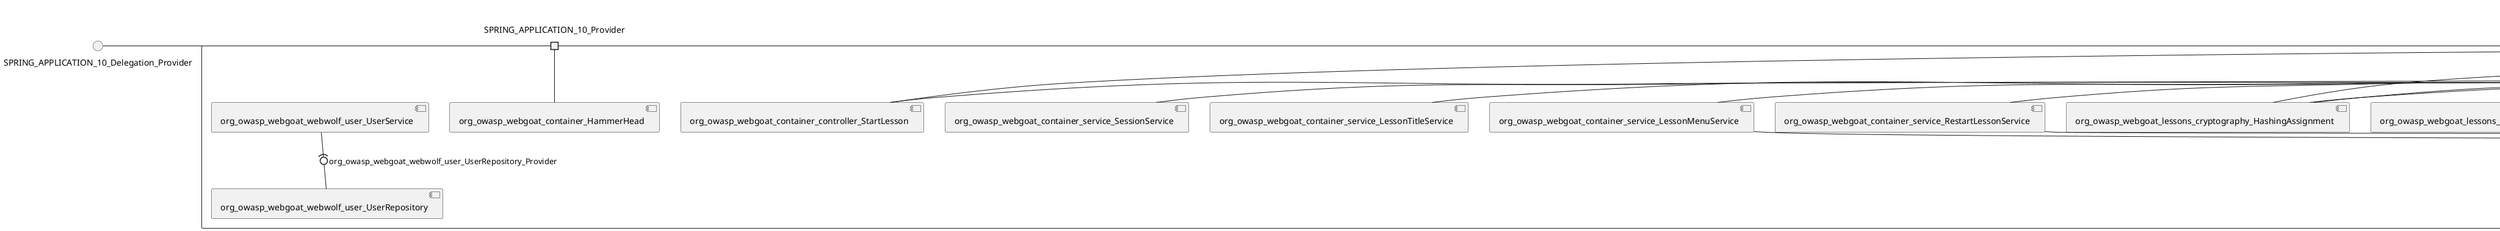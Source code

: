 @startuml
skinparam fixCircleLabelOverlapping true
skinparam componentStyle uml2
() SPRING_APPLICATION_10_Delegation_Provider
() SPRING_APPLICATION_11_Delegation_Provider
() SPRING_APPLICATION_12_Delegation_Provider
() SPRING_APPLICATION_13_Delegation_Provider
() SPRING_APPLICATION_14_Delegation_Provider
() SPRING_APPLICATION_15_Delegation_Provider
() SPRING_APPLICATION_16_Delegation_Provider
() SPRING_APPLICATION_2_Delegation_Provider
() SPRING_APPLICATION_3_Delegation_Provider
() SPRING_APPLICATION_4_Delegation_Provider
() SPRING_APPLICATION_5_Delegation_Provider
() SPRING_APPLICATION_6_Delegation_Provider
() SPRING_APPLICATION_7_Delegation_Provider
() SPRING_APPLICATION_8_Delegation_Provider
() SPRING_APPLICATION_9_Delegation_Provider
() SPRING_APPLICATION_BypassRestrictions_FieldRestrictions_POST_Delegation_Provider
() SPRING_APPLICATION_BypassRestrictions_frontendValidation_POST_Delegation_Provider
() SPRING_APPLICATION_ChromeDevTools_dummy_POST_Delegation_Provider
() SPRING_APPLICATION_ChromeDevTools_network_POST_Delegation_Provider
() SPRING_APPLICATION_CrossSiteScriptingStored_stored_xss_POST_Delegation_Provider
() SPRING_APPLICATION_CrossSiteScriptingStored_stored_xss_follow_up_POST_Delegation_Provider
() SPRING_APPLICATION_CrossSiteScripting_attack1_POST_Delegation_Provider
() SPRING_APPLICATION_CrossSiteScripting_attack3_POST_Delegation_Provider
() SPRING_APPLICATION_CrossSiteScripting_attack4_POST_Delegation_Provider
() SPRING_APPLICATION_CrossSiteScripting_attack5a_GET_Delegation_Provider
() SPRING_APPLICATION_CrossSiteScripting_attack6a_POST_Delegation_Provider
() SPRING_APPLICATION_CrossSiteScripting_dom_follow_up_POST_Delegation_Provider
() SPRING_APPLICATION_CrossSiteScripting_phone_home_xss_POST_Delegation_Provider
() SPRING_APPLICATION_CrossSiteScripting_quiz_GET_POST_Delegation_Provider
() SPRING_APPLICATION_Delegation_Provider
() SPRING_APPLICATION_GET_10_Delegation_Provider
() SPRING_APPLICATION_GET_11_Delegation_Provider
() SPRING_APPLICATION_GET_2_Delegation_Provider
() SPRING_APPLICATION_GET_3_Delegation_Provider
() SPRING_APPLICATION_GET_4_Delegation_Provider
() SPRING_APPLICATION_GET_5_Delegation_Provider
() SPRING_APPLICATION_GET_6_Delegation_Provider
() SPRING_APPLICATION_GET_7_Delegation_Provider
() SPRING_APPLICATION_GET_8_Delegation_Provider
() SPRING_APPLICATION_GET_9_Delegation_Provider
() SPRING_APPLICATION_GET_Delegation_Provider
() SPRING_APPLICATION_HtmlTampering_task_POST_Delegation_Provider
() SPRING_APPLICATION_HttpBasics_attack1_POST_Delegation_Provider
() SPRING_APPLICATION_HttpBasics_attack2_POST_Delegation_Provider
() SPRING_APPLICATION_IDOR_diff_attributes_POST_Delegation_Provider
() SPRING_APPLICATION_IDOR_login_POST_Delegation_Provider
() SPRING_APPLICATION_IDOR_profile_alt_path_POST_Delegation_Provider
() SPRING_APPLICATION_InsecureDeserialization_task_POST_Delegation_Provider
() SPRING_APPLICATION_InsecureLogin_Delegation_Provider
() SPRING_APPLICATION_JWT_decode_POST_Delegation_Provider
() SPRING_APPLICATION_JWT_jku_Delegation_Provider
() SPRING_APPLICATION_JWT_kid_Delegation_Provider
() SPRING_APPLICATION_JWT_quiz_GET_POST_Delegation_Provider
() SPRING_APPLICATION_JWT_refresh_Delegation_Provider
() SPRING_APPLICATION_JWT_secret_POST_Delegation_Provider
() SPRING_APPLICATION_JWT_votings_Delegation_Provider
() SPRING_APPLICATION_LogSpoofing_log_bleeding_POST_Delegation_Provider
() SPRING_APPLICATION_LogSpoofing_log_spoofing_POST_Delegation_Provider
() SPRING_APPLICATION_POST_10_Delegation_Provider
() SPRING_APPLICATION_POST_11_Delegation_Provider
() SPRING_APPLICATION_POST_12_Delegation_Provider
() SPRING_APPLICATION_POST_13_Delegation_Provider
() SPRING_APPLICATION_POST_14_Delegation_Provider
() SPRING_APPLICATION_POST_15_Delegation_Provider
() SPRING_APPLICATION_POST_16_Delegation_Provider
() SPRING_APPLICATION_POST_17_Delegation_Provider
() SPRING_APPLICATION_POST_18_Delegation_Provider
() SPRING_APPLICATION_POST_2_Delegation_Provider
() SPRING_APPLICATION_POST_3_Delegation_Provider
() SPRING_APPLICATION_POST_4_Delegation_Provider
() SPRING_APPLICATION_POST_5_Delegation_Provider
() SPRING_APPLICATION_POST_6_Delegation_Provider
() SPRING_APPLICATION_POST_7_Delegation_Provider
() SPRING_APPLICATION_POST_8_Delegation_Provider
() SPRING_APPLICATION_POST_9_Delegation_Provider
() SPRING_APPLICATION_POST_Delegation_Provider
() SPRING_APPLICATION_PUT_Delegation_Provider
() SPRING_APPLICATION_PasswordReset_ForgotPassword_create_password_reset_link_POST_Delegation_Provider
() SPRING_APPLICATION_PasswordReset_SecurityQuestions_POST_Delegation_Provider
() SPRING_APPLICATION_PasswordReset_reset_Delegation_Provider
() SPRING_APPLICATION_PasswordReset_simple_mail_reset_POST_Delegation_Provider
() SPRING_APPLICATION_PathTraversal_profile_picture_GET_Delegation_Provider
() SPRING_APPLICATION_PathTraversal_profile_picture_fix_GET_Delegation_Provider
() SPRING_APPLICATION_PathTraversal_profile_upload_POST_Delegation_Provider
() SPRING_APPLICATION_PathTraversal_profile_upload_fix_POST_Delegation_Provider
() SPRING_APPLICATION_PathTraversal_profile_upload_remove_user_input_POST_Delegation_Provider
() SPRING_APPLICATION_PathTraversal_random_POST_Delegation_Provider
() SPRING_APPLICATION_PathTraversal_random_picture_GET_Delegation_Provider
() SPRING_APPLICATION_PathTraversal_zip_slip_Delegation_Provider
() SPRING_APPLICATION_SSRF_task1_POST_Delegation_Provider
() SPRING_APPLICATION_SSRF_task2_POST_Delegation_Provider
() SPRING_APPLICATION_SecurePasswords_assignment_POST_Delegation_Provider
() SPRING_APPLICATION_SqlInjectionAdvanced_attack6a_POST_Delegation_Provider
() SPRING_APPLICATION_SqlInjectionAdvanced_attack6b_POST_Delegation_Provider
() SPRING_APPLICATION_SqlInjectionAdvanced_challenge_Login_POST_Delegation_Provider
() SPRING_APPLICATION_SqlInjectionAdvanced_challenge_PUT_Delegation_Provider
() SPRING_APPLICATION_SqlInjectionAdvanced_quiz_GET_POST_Delegation_Provider
() SPRING_APPLICATION_SqlInjectionMitigations_attack10a_POST_Delegation_Provider
() SPRING_APPLICATION_SqlInjectionMitigations_attack10b_POST_Delegation_Provider
() SPRING_APPLICATION_SqlInjectionMitigations_attack12a_POST_Delegation_Provider
() SPRING_APPLICATION_SqlInjectionMitigations_servers_GET_Delegation_Provider
() SPRING_APPLICATION_SqlInjection_assignment5a_POST_Delegation_Provider
() SPRING_APPLICATION_SqlInjection_assignment5b_POST_Delegation_Provider
() SPRING_APPLICATION_SqlInjection_attack10_POST_Delegation_Provider
() SPRING_APPLICATION_SqlInjection_attack2_POST_Delegation_Provider
() SPRING_APPLICATION_SqlInjection_attack3_POST_Delegation_Provider
() SPRING_APPLICATION_SqlInjection_attack4_POST_Delegation_Provider
() SPRING_APPLICATION_SqlInjection_attack5_POST_Delegation_Provider
() SPRING_APPLICATION_SqlInjection_attack8_POST_Delegation_Provider
() SPRING_APPLICATION_SqlInjection_attack9_POST_Delegation_Provider
() SPRING_APPLICATION_SqlOnlyInputValidationOnKeywords_attack_POST_Delegation_Provider
() SPRING_APPLICATION_SqlOnlyInputValidation_attack_POST_Delegation_Provider
() SPRING_APPLICATION_VulnerableComponents_attack1_POST_Delegation_Provider
() SPRING_APPLICATION_WebWolf_GET_Delegation_Provider
() SPRING_APPLICATION_WebWolf_landing_Delegation_Provider
() SPRING_APPLICATION_WebWolf_mail_Delegation_Provider
() SPRING_APPLICATION_challenge_1_POST_Delegation_Provider
() SPRING_APPLICATION_challenge_5_POST_Delegation_Provider
() SPRING_APPLICATION_challenge_7_Delegation_Provider
() SPRING_APPLICATION_challenge_8_Delegation_Provider
() SPRING_APPLICATION_challenge_logo_Delegation_Provider
() SPRING_APPLICATION_cia_quiz_GET_POST_Delegation_Provider
() SPRING_APPLICATION_clientSideFiltering_attack1_POST_Delegation_Provider
() SPRING_APPLICATION_clientSideFiltering_challenge_store_coupons_GET_Delegation_Provider
() SPRING_APPLICATION_clientSideFiltering_getItForFree_POST_Delegation_Provider
() SPRING_APPLICATION_clientSideFiltering_salaries_GET_Delegation_Provider
() SPRING_APPLICATION_crypto_encoding_basic_auth_POST_Delegation_Provider
() SPRING_APPLICATION_crypto_encoding_xor_POST_Delegation_Provider
() SPRING_APPLICATION_crypto_hashing_POST_Delegation_Provider
() SPRING_APPLICATION_crypto_secure_defaults_POST_Delegation_Provider
() SPRING_APPLICATION_crypto_signing_verify_POST_Delegation_Provider
() SPRING_APPLICATION_csrf_feedback_message_POST_Delegation_Provider
() SPRING_APPLICATION_csrf_review_POST_Delegation_Provider
() SPRING_APPLICATION_files_GET_Delegation_Provider
() SPRING_APPLICATION_fileupload_POST_Delegation_Provider
() SPRING_APPLICATION_jwt_Delegation_Provider
() SPRING_APPLICATION_landing_Delegation_Provider
() SPRING_APPLICATION_lesson_template_Delegation_Provider
() SPRING_APPLICATION_login_oauth_mvc_GET_Delegation_Provider
() SPRING_APPLICATION_mail_DELETE_GET_POST_Delegation_Provider
() SPRING_APPLICATION_register_mvc_POST_Delegation_Provider
() SPRING_APPLICATION_registration_GET_Delegation_Provider
() SPRING_APPLICATION_requests_GET_Delegation_Provider
() SPRING_APPLICATION_scoreboard_data_GET_Delegation_Provider
() SPRING_APPLICATION_server_directory_GET_Delegation_Provider
() SPRING_APPLICATION_service_debug_labels_mvc_Delegation_Provider
() SPRING_APPLICATION_service_lessonoverview_mvc_Delegation_Provider
() SPRING_APPLICATION_xxe_comments_GET_Delegation_Provider
rectangle System {
[org_owasp_webgoat_container_HammerHead] [[webgoat-webgoat.repository#_HNCPODKZEe-oRM5X45ThuQ]]
[org_owasp_webgoat_container_WebWolfRedirect] [[webgoat-webgoat.repository#_HNCPODKZEe-oRM5X45ThuQ]]
[org_owasp_webgoat_container_controller_StartLesson] [[webgoat-webgoat.repository#_HNCPODKZEe-oRM5X45ThuQ]]
[org_owasp_webgoat_container_controller_Welcome] [[webgoat-webgoat.repository#_HNCPODKZEe-oRM5X45ThuQ]]
[org_owasp_webgoat_container_i18n_PluginMessages_Provider] [[webgoat-webgoat.repository#_HNCPODKZEe-oRM5X45ThuQ]]
[org_owasp_webgoat_container_service_EnvironmentService] [[webgoat-webgoat.repository#_HNCPODKZEe-oRM5X45ThuQ]]
[org_owasp_webgoat_container_service_HintService] [[webgoat-webgoat.repository#_HNCPODKZEe-oRM5X45ThuQ]]
[org_owasp_webgoat_container_service_LabelDebugService] [[webgoat-webgoat.repository#_HNCPODKZEe-oRM5X45ThuQ]]
[org_owasp_webgoat_container_service_LabelService] [[webgoat-webgoat.repository#_HNCPODKZEe-oRM5X45ThuQ]]
[org_owasp_webgoat_container_service_LessonInfoService] [[webgoat-webgoat.repository#_HNCPODKZEe-oRM5X45ThuQ]]
[org_owasp_webgoat_container_service_LessonMenuService] [[webgoat-webgoat.repository#_HNCPODKZEe-oRM5X45ThuQ]]
[org_owasp_webgoat_container_service_LessonProgressService] [[webgoat-webgoat.repository#_HNCPODKZEe-oRM5X45ThuQ]]
[org_owasp_webgoat_container_service_LessonTitleService] [[webgoat-webgoat.repository#_HNCPODKZEe-oRM5X45ThuQ]]
[org_owasp_webgoat_container_service_ReportCardService] [[webgoat-webgoat.repository#_HNCPODKZEe-oRM5X45ThuQ]]
[org_owasp_webgoat_container_service_RestartLessonService] [[webgoat-webgoat.repository#_HNCPODKZEe-oRM5X45ThuQ]]
[org_owasp_webgoat_container_service_SessionService] [[webgoat-webgoat.repository#_HNCPODKZEe-oRM5X45ThuQ]]
[org_owasp_webgoat_container_session_UserSessionData_Provider] [[webgoat-webgoat.repository#_HNCPODKZEe-oRM5X45ThuQ]]
[org_owasp_webgoat_container_session_WebSession_Provider] [[webgoat-webgoat.repository#_HNCPODKZEe-oRM5X45ThuQ]]
[org_owasp_webgoat_container_users_RegistrationController] [[webgoat-webgoat.repository#_HNCPODKZEe-oRM5X45ThuQ]]
[org_owasp_webgoat_container_users_Scoreboard] [[webgoat-webgoat.repository#_HNCPODKZEe-oRM5X45ThuQ]]
[org_owasp_webgoat_container_users_UserRepository] [[webgoat-webgoat.repository#_HNCPODKZEe-oRM5X45ThuQ]]
[org_owasp_webgoat_container_users_UserService] [[webgoat-webgoat.repository#_HNCPODKZEe-oRM5X45ThuQ]]
[org_owasp_webgoat_container_users_UserTrackerRepository] [[webgoat-webgoat.repository#_HNCPODKZEe-oRM5X45ThuQ]]
[org_owasp_webgoat_lessons_authbypass_VerifyAccount] [[webgoat-webgoat.repository#_HNCPODKZEe-oRM5X45ThuQ]]
[org_owasp_webgoat_lessons_bypassrestrictions_BypassRestrictionsFieldRestrictions] [[webgoat-webgoat.repository#_HNCPODKZEe-oRM5X45ThuQ]]
[org_owasp_webgoat_lessons_bypassrestrictions_BypassRestrictionsFrontendValidation] [[webgoat-webgoat.repository#_HNCPODKZEe-oRM5X45ThuQ]]
[org_owasp_webgoat_lessons_challenges_FlagController] [[webgoat-webgoat.repository#_HNCPODKZEe-oRM5X45ThuQ]]
[org_owasp_webgoat_lessons_challenges_challenge1_Assignment1] [[webgoat-webgoat.repository#_HNCPODKZEe-oRM5X45ThuQ]]
[org_owasp_webgoat_lessons_challenges_challenge1_ImageServlet] [[webgoat-webgoat.repository#_HNCPODKZEe-oRM5X45ThuQ]]
[org_owasp_webgoat_lessons_challenges_challenge5_Assignment5] [[webgoat-webgoat.repository#_HNCPODKZEe-oRM5X45ThuQ]]
[org_owasp_webgoat_lessons_challenges_challenge7_Assignment7] [[webgoat-webgoat.repository#_HNCPODKZEe-oRM5X45ThuQ]]
[org_owasp_webgoat_lessons_challenges_challenge8_Assignment8] [[webgoat-webgoat.repository#_HNCPODKZEe-oRM5X45ThuQ]]
[org_owasp_webgoat_lessons_chromedevtools_NetworkDummy] [[webgoat-webgoat.repository#_HNCPODKZEe-oRM5X45ThuQ]]
[org_owasp_webgoat_lessons_chromedevtools_NetworkLesson] [[webgoat-webgoat.repository#_HNCPODKZEe-oRM5X45ThuQ]]
[org_owasp_webgoat_lessons_cia_CIAQuiz] [[webgoat-webgoat.repository#_HNCPODKZEe-oRM5X45ThuQ]]
[org_owasp_webgoat_lessons_clientsidefiltering_ClientSideFilteringAssignment] [[webgoat-webgoat.repository#_HNCPODKZEe-oRM5X45ThuQ]]
[org_owasp_webgoat_lessons_clientsidefiltering_ClientSideFilteringFreeAssignment] [[webgoat-webgoat.repository#_HNCPODKZEe-oRM5X45ThuQ]]
[org_owasp_webgoat_lessons_clientsidefiltering_Salaries] [[webgoat-webgoat.repository#_HNCPODKZEe-oRM5X45ThuQ]]
[org_owasp_webgoat_lessons_clientsidefiltering_ShopEndpoint] [[webgoat-webgoat.repository#_HNCPODKZEe-oRM5X45ThuQ]]
[org_owasp_webgoat_lessons_cryptography_EncodingAssignment] [[webgoat-webgoat.repository#_HNCPODKZEe-oRM5X45ThuQ]]
[org_owasp_webgoat_lessons_cryptography_HashingAssignment] [[webgoat-webgoat.repository#_HNCPODKZEe-oRM5X45ThuQ]]
[org_owasp_webgoat_lessons_cryptography_SecureDefaultsAssignment] [[webgoat-webgoat.repository#_HNCPODKZEe-oRM5X45ThuQ]]
[org_owasp_webgoat_lessons_cryptography_SigningAssignment] [[webgoat-webgoat.repository#_HNCPODKZEe-oRM5X45ThuQ]]
[org_owasp_webgoat_lessons_cryptography_XOREncodingAssignment] [[webgoat-webgoat.repository#_HNCPODKZEe-oRM5X45ThuQ]]
[org_owasp_webgoat_lessons_csrf_CSRFConfirmFlag1] [[webgoat-webgoat.repository#_HNCPODKZEe-oRM5X45ThuQ]]
[org_owasp_webgoat_lessons_csrf_CSRFFeedback] [[webgoat-webgoat.repository#_HNCPODKZEe-oRM5X45ThuQ]]
[org_owasp_webgoat_lessons_csrf_CSRFGetFlag] [[webgoat-webgoat.repository#_HNCPODKZEe-oRM5X45ThuQ]]
[org_owasp_webgoat_lessons_csrf_CSRFLogin] [[webgoat-webgoat.repository#_HNCPODKZEe-oRM5X45ThuQ]]
[org_owasp_webgoat_lessons_csrf_ForgedReviews] [[webgoat-webgoat.repository#_HNCPODKZEe-oRM5X45ThuQ]]
[org_owasp_webgoat_lessons_csrf_ObjectMapper_Provider] [[webgoat-webgoat.repository#_HNCPODKZEe-oRM5X45ThuQ]]
[org_owasp_webgoat_lessons_deserialization_InsecureDeserializationTask] [[webgoat-webgoat.repository#_HNCPODKZEe-oRM5X45ThuQ]]
[org_owasp_webgoat_lessons_hijacksession_HijackSessionAssignment] [[webgoat-webgoat.repository#_HNCPODKZEe-oRM5X45ThuQ]]
[org_owasp_webgoat_lessons_hijacksession_cas_HijackSessionAuthenticationProvider] [[webgoat-webgoat.repository#_HNCPODKZEe-oRM5X45ThuQ]]
[org_owasp_webgoat_lessons_htmltampering_HtmlTamperingTask] [[webgoat-webgoat.repository#_HNCPODKZEe-oRM5X45ThuQ]]
[org_owasp_webgoat_lessons_httpbasics_HttpBasicsLesson] [[webgoat-webgoat.repository#_HNCPODKZEe-oRM5X45ThuQ]]
[org_owasp_webgoat_lessons_httpbasics_HttpBasicsQuiz] [[webgoat-webgoat.repository#_HNCPODKZEe-oRM5X45ThuQ]]
[org_owasp_webgoat_lessons_httpproxies_HttpBasicsInterceptRequest] [[webgoat-webgoat.repository#_HNCPODKZEe-oRM5X45ThuQ]]
[org_owasp_webgoat_lessons_idor_IDORDiffAttributes] [[webgoat-webgoat.repository#_HNCPODKZEe-oRM5X45ThuQ]]
[org_owasp_webgoat_lessons_idor_IDOREditOtherProfile] [[webgoat-webgoat.repository#_HNCPODKZEe-oRM5X45ThuQ]]
[org_owasp_webgoat_lessons_idor_IDORLogin] [[webgoat-webgoat.repository#_HNCPODKZEe-oRM5X45ThuQ]]
[org_owasp_webgoat_lessons_idor_IDORViewOtherProfile] [[webgoat-webgoat.repository#_HNCPODKZEe-oRM5X45ThuQ]]
[org_owasp_webgoat_lessons_idor_IDORViewOwnProfile] [[webgoat-webgoat.repository#_HNCPODKZEe-oRM5X45ThuQ]]
[org_owasp_webgoat_lessons_idor_IDORViewOwnProfileAltUrl] [[webgoat-webgoat.repository#_HNCPODKZEe-oRM5X45ThuQ]]
[org_owasp_webgoat_lessons_insecurelogin_InsecureLoginTask] [[webgoat-webgoat.repository#_HNCPODKZEe-oRM5X45ThuQ]]
[org_owasp_webgoat_lessons_jwt_JWTDecodeEndpoint] [[webgoat-webgoat.repository#_HNCPODKZEe-oRM5X45ThuQ]]
[org_owasp_webgoat_lessons_jwt_JWTQuiz] [[webgoat-webgoat.repository#_HNCPODKZEe-oRM5X45ThuQ]]
[org_owasp_webgoat_lessons_jwt_JWTRefreshEndpoint] [[webgoat-webgoat.repository#_HNCPODKZEe-oRM5X45ThuQ]]
[org_owasp_webgoat_lessons_jwt_JWTSecretKeyEndpoint] [[webgoat-webgoat.repository#_HNCPODKZEe-oRM5X45ThuQ]]
[org_owasp_webgoat_lessons_jwt_JWTVotesEndpoint] [[webgoat-webgoat.repository#_HNCPODKZEe-oRM5X45ThuQ]]
[org_owasp_webgoat_lessons_jwt_claimmisuse_JWTHeaderJKUEndpoint] [[webgoat-webgoat.repository#_HNCPODKZEe-oRM5X45ThuQ]]
[org_owasp_webgoat_lessons_jwt_claimmisuse_JWTHeaderKIDEndpoint] [[webgoat-webgoat.repository#_HNCPODKZEe-oRM5X45ThuQ]]
[org_owasp_webgoat_lessons_lessontemplate_SampleAttack] [[webgoat-webgoat.repository#_HNCPODKZEe-oRM5X45ThuQ]]
[org_owasp_webgoat_lessons_logging_LogBleedingTask] [[webgoat-webgoat.repository#_HNCPODKZEe-oRM5X45ThuQ]]
[org_owasp_webgoat_lessons_logging_LogSpoofingTask] [[webgoat-webgoat.repository#_HNCPODKZEe-oRM5X45ThuQ]]
[org_owasp_webgoat_lessons_missingac_MissingFunctionACHiddenMenus] [[webgoat-webgoat.repository#_HNCPODKZEe-oRM5X45ThuQ]]
[org_owasp_webgoat_lessons_missingac_MissingFunctionACUsers] [[webgoat-webgoat.repository#_HNCPODKZEe-oRM5X45ThuQ]]
[org_owasp_webgoat_lessons_missingac_MissingFunctionACYourHash] [[webgoat-webgoat.repository#_HNCPODKZEe-oRM5X45ThuQ]]
[org_owasp_webgoat_lessons_missingac_MissingFunctionACYourHashAdmin] [[webgoat-webgoat.repository#_HNCPODKZEe-oRM5X45ThuQ]]
[org_owasp_webgoat_lessons_passwordreset_QuestionsAssignment] [[webgoat-webgoat.repository#_HNCPODKZEe-oRM5X45ThuQ]]
[org_owasp_webgoat_lessons_passwordreset_ResetLinkAssignment] [[webgoat-webgoat.repository#_HNCPODKZEe-oRM5X45ThuQ]]
[org_owasp_webgoat_lessons_passwordreset_ResetLinkAssignmentForgotPassword] [[webgoat-webgoat.repository#_HNCPODKZEe-oRM5X45ThuQ]]
[org_owasp_webgoat_lessons_passwordreset_SecurityQuestionAssignment] [[webgoat-webgoat.repository#_HNCPODKZEe-oRM5X45ThuQ]]
[org_owasp_webgoat_lessons_passwordreset_SimpleMailAssignment] [[webgoat-webgoat.repository#_HNCPODKZEe-oRM5X45ThuQ]]
[org_owasp_webgoat_lessons_passwordreset_TriedQuestions] [[webgoat-webgoat.repository#_HNCPODKZEe-oRM5X45ThuQ]]
[org_owasp_webgoat_lessons_pathtraversal_ProfileUpload] [[webgoat-webgoat.repository#_HNCPODKZEe-oRM5X45ThuQ]]
[org_owasp_webgoat_lessons_pathtraversal_ProfileUploadFix] [[webgoat-webgoat.repository#_HNCPODKZEe-oRM5X45ThuQ]]
[org_owasp_webgoat_lessons_pathtraversal_ProfileUploadRemoveUserInput] [[webgoat-webgoat.repository#_HNCPODKZEe-oRM5X45ThuQ]]
[org_owasp_webgoat_lessons_pathtraversal_ProfileUploadRetrieval] [[webgoat-webgoat.repository#_HNCPODKZEe-oRM5X45ThuQ]]
[org_owasp_webgoat_lessons_pathtraversal_ProfileZipSlip] [[webgoat-webgoat.repository#_HNCPODKZEe-oRM5X45ThuQ]]
[org_owasp_webgoat_lessons_securepasswords_SecurePasswordsAssignment] [[webgoat-webgoat.repository#_HNCPODKZEe-oRM5X45ThuQ]]
[org_owasp_webgoat_lessons_spoofcookie_SpoofCookieAssignment] [[webgoat-webgoat.repository#_HNCPODKZEe-oRM5X45ThuQ]]
[org_owasp_webgoat_lessons_sqlinjection_advanced_SqlInjectionChallenge] [[webgoat-webgoat.repository#_HNCPODKZEe-oRM5X45ThuQ]]
[org_owasp_webgoat_lessons_sqlinjection_advanced_SqlInjectionChallengeLogin] [[webgoat-webgoat.repository#_HNCPODKZEe-oRM5X45ThuQ]]
[org_owasp_webgoat_lessons_sqlinjection_advanced_SqlInjectionLesson6a] [[webgoat-webgoat.repository#_HNCPODKZEe-oRM5X45ThuQ]]
[org_owasp_webgoat_lessons_sqlinjection_advanced_SqlInjectionLesson6b] [[webgoat-webgoat.repository#_HNCPODKZEe-oRM5X45ThuQ]]
[org_owasp_webgoat_lessons_sqlinjection_advanced_SqlInjectionQuiz] [[webgoat-webgoat.repository#_HNCPODKZEe-oRM5X45ThuQ]]
[org_owasp_webgoat_lessons_sqlinjection_introduction_SqlInjectionLesson10] [[webgoat-webgoat.repository#_HNCPODKZEe-oRM5X45ThuQ]]
[org_owasp_webgoat_lessons_sqlinjection_introduction_SqlInjectionLesson2] [[webgoat-webgoat.repository#_HNCPODKZEe-oRM5X45ThuQ]]
[org_owasp_webgoat_lessons_sqlinjection_introduction_SqlInjectionLesson3] [[webgoat-webgoat.repository#_HNCPODKZEe-oRM5X45ThuQ]]
[org_owasp_webgoat_lessons_sqlinjection_introduction_SqlInjectionLesson4] [[webgoat-webgoat.repository#_HNCPODKZEe-oRM5X45ThuQ]]
[org_owasp_webgoat_lessons_sqlinjection_introduction_SqlInjectionLesson5] [[webgoat-webgoat.repository#_HNCPODKZEe-oRM5X45ThuQ]]
[org_owasp_webgoat_lessons_sqlinjection_introduction_SqlInjectionLesson5a] [[webgoat-webgoat.repository#_HNCPODKZEe-oRM5X45ThuQ]]
[org_owasp_webgoat_lessons_sqlinjection_introduction_SqlInjectionLesson5b] [[webgoat-webgoat.repository#_HNCPODKZEe-oRM5X45ThuQ]]
[org_owasp_webgoat_lessons_sqlinjection_introduction_SqlInjectionLesson8] [[webgoat-webgoat.repository#_HNCPODKZEe-oRM5X45ThuQ]]
[org_owasp_webgoat_lessons_sqlinjection_introduction_SqlInjectionLesson9] [[webgoat-webgoat.repository#_HNCPODKZEe-oRM5X45ThuQ]]
[org_owasp_webgoat_lessons_sqlinjection_mitigation_Servers] [[webgoat-webgoat.repository#_HNCPODKZEe-oRM5X45ThuQ]]
[org_owasp_webgoat_lessons_sqlinjection_mitigation_SqlInjectionLesson10a] [[webgoat-webgoat.repository#_HNCPODKZEe-oRM5X45ThuQ]]
[org_owasp_webgoat_lessons_sqlinjection_mitigation_SqlInjectionLesson10b] [[webgoat-webgoat.repository#_HNCPODKZEe-oRM5X45ThuQ]]
[org_owasp_webgoat_lessons_sqlinjection_mitigation_SqlInjectionLesson13] [[webgoat-webgoat.repository#_HNCPODKZEe-oRM5X45ThuQ]]
[org_owasp_webgoat_lessons_sqlinjection_mitigation_SqlOnlyInputValidation] [[webgoat-webgoat.repository#_HNCPODKZEe-oRM5X45ThuQ]]
[org_owasp_webgoat_lessons_sqlinjection_mitigation_SqlOnlyInputValidationOnKeywords] [[webgoat-webgoat.repository#_HNCPODKZEe-oRM5X45ThuQ]]
[org_owasp_webgoat_lessons_ssrf_SSRFTask1] [[webgoat-webgoat.repository#_HNCPODKZEe-oRM5X45ThuQ]]
[org_owasp_webgoat_lessons_ssrf_SSRFTask2] [[webgoat-webgoat.repository#_HNCPODKZEe-oRM5X45ThuQ]]
[org_owasp_webgoat_lessons_vulnerablecomponents_VulnerableComponentsLesson] [[webgoat-webgoat.repository#_HNCPODKZEe-oRM5X45ThuQ]]
[org_owasp_webgoat_lessons_webwolfintroduction_LandingAssignment] [[webgoat-webgoat.repository#_HNCPODKZEe-oRM5X45ThuQ]]
[org_owasp_webgoat_lessons_webwolfintroduction_MailAssignment] [[webgoat-webgoat.repository#_HNCPODKZEe-oRM5X45ThuQ]]
[org_owasp_webgoat_lessons_xss_CrossSiteScriptingLesson1] [[webgoat-webgoat.repository#_HNCPODKZEe-oRM5X45ThuQ]]
[org_owasp_webgoat_lessons_xss_CrossSiteScriptingLesson3] [[webgoat-webgoat.repository#_HNCPODKZEe-oRM5X45ThuQ]]
[org_owasp_webgoat_lessons_xss_CrossSiteScriptingLesson4] [[webgoat-webgoat.repository#_HNCPODKZEe-oRM5X45ThuQ]]
[org_owasp_webgoat_lessons_xss_CrossSiteScriptingLesson5a] [[webgoat-webgoat.repository#_HNCPODKZEe-oRM5X45ThuQ]]
[org_owasp_webgoat_lessons_xss_CrossSiteScriptingLesson6a] [[webgoat-webgoat.repository#_HNCPODKZEe-oRM5X45ThuQ]]
[org_owasp_webgoat_lessons_xss_CrossSiteScriptingQuiz] [[webgoat-webgoat.repository#_HNCPODKZEe-oRM5X45ThuQ]]
[org_owasp_webgoat_lessons_xss_DOMCrossSiteScripting] [[webgoat-webgoat.repository#_HNCPODKZEe-oRM5X45ThuQ]]
[org_owasp_webgoat_lessons_xss_DOMCrossSiteScriptingVerifier] [[webgoat-webgoat.repository#_HNCPODKZEe-oRM5X45ThuQ]]
[org_owasp_webgoat_lessons_xss_stored_StoredCrossSiteScriptingVerifier] [[webgoat-webgoat.repository#_HNCPODKZEe-oRM5X45ThuQ]]
[org_owasp_webgoat_lessons_xss_stored_StoredXssComments] [[webgoat-webgoat.repository#_HNCPODKZEe-oRM5X45ThuQ]]
[org_owasp_webgoat_lessons_xxe_BlindSendFileAssignment] [[webgoat-webgoat.repository#_HNCPODKZEe-oRM5X45ThuQ]]
[org_owasp_webgoat_lessons_xxe_CommentsCache] [[webgoat-webgoat.repository#_HNCPODKZEe-oRM5X45ThuQ]]
[org_owasp_webgoat_lessons_xxe_CommentsEndpoint] [[webgoat-webgoat.repository#_HNCPODKZEe-oRM5X45ThuQ]]
[org_owasp_webgoat_lessons_xxe_ContentTypeAssignment] [[webgoat-webgoat.repository#_HNCPODKZEe-oRM5X45ThuQ]]
[org_owasp_webgoat_lessons_xxe_SimpleXXE] [[webgoat-webgoat.repository#_HNCPODKZEe-oRM5X45ThuQ]]
[org_owasp_webgoat_webwolf_FileServer] [[webgoat-webgoat.repository#_HNCPODKZEe-oRM5X45ThuQ]]
[org_owasp_webgoat_webwolf_jwt_JWTController] [[webgoat-webgoat.repository#_HNCPODKZEe-oRM5X45ThuQ]]
[org_owasp_webgoat_webwolf_mailbox_MailboxController] [[webgoat-webgoat.repository#_HNCPODKZEe-oRM5X45ThuQ]]
[org_owasp_webgoat_webwolf_mailbox_MailboxRepository] [[webgoat-webgoat.repository#_HNCPODKZEe-oRM5X45ThuQ]]
[org_owasp_webgoat_webwolf_requests_LandingPage] [[webgoat-webgoat.repository#_HNCPODKZEe-oRM5X45ThuQ]]
[org_owasp_webgoat_webwolf_requests_Requests] [[webgoat-webgoat.repository#_HNCPODKZEe-oRM5X45ThuQ]]
[org_owasp_webgoat_webwolf_user_UserRepository] [[webgoat-webgoat.repository#_HNCPODKZEe-oRM5X45ThuQ]]
[org_owasp_webgoat_webwolf_user_UserService] [[webgoat-webgoat.repository#_HNCPODKZEe-oRM5X45ThuQ]]
port SPRING_APPLICATION_10_Provider
SPRING_APPLICATION_10_Delegation_Provider - SPRING_APPLICATION_10_Provider
SPRING_APPLICATION_10_Provider - [org_owasp_webgoat_container_HammerHead]
port SPRING_APPLICATION_11_Provider
SPRING_APPLICATION_11_Delegation_Provider - SPRING_APPLICATION_11_Provider
SPRING_APPLICATION_11_Provider - [org_owasp_webgoat_container_service_LabelDebugService]
port SPRING_APPLICATION_12_Provider
SPRING_APPLICATION_12_Delegation_Provider - SPRING_APPLICATION_12_Provider
SPRING_APPLICATION_12_Provider - [org_owasp_webgoat_webwolf_FileServer]
port SPRING_APPLICATION_13_Provider
SPRING_APPLICATION_13_Delegation_Provider - SPRING_APPLICATION_13_Provider
SPRING_APPLICATION_13_Provider - [org_owasp_webgoat_lessons_cryptography_HashingAssignment]
port SPRING_APPLICATION_14_Provider
SPRING_APPLICATION_14_Delegation_Provider - SPRING_APPLICATION_14_Provider
SPRING_APPLICATION_14_Provider - [org_owasp_webgoat_container_controller_StartLesson]
port SPRING_APPLICATION_15_Provider
SPRING_APPLICATION_15_Delegation_Provider - SPRING_APPLICATION_15_Provider
SPRING_APPLICATION_15_Provider - [org_owasp_webgoat_container_service_SessionService]
port SPRING_APPLICATION_16_Provider
SPRING_APPLICATION_16_Delegation_Provider - SPRING_APPLICATION_16_Provider
SPRING_APPLICATION_16_Provider - [org_owasp_webgoat_container_controller_StartLesson]
port SPRING_APPLICATION_2_Provider
SPRING_APPLICATION_2_Delegation_Provider - SPRING_APPLICATION_2_Provider
SPRING_APPLICATION_2_Provider - [org_owasp_webgoat_container_service_LessonTitleService]
port SPRING_APPLICATION_3_Provider
SPRING_APPLICATION_3_Delegation_Provider - SPRING_APPLICATION_3_Provider
SPRING_APPLICATION_3_Provider - [org_owasp_webgoat_container_service_LessonMenuService]
port SPRING_APPLICATION_4_Provider
SPRING_APPLICATION_4_Delegation_Provider - SPRING_APPLICATION_4_Provider
SPRING_APPLICATION_4_Provider - [org_owasp_webgoat_lessons_jwt_JWTSecretKeyEndpoint]
port SPRING_APPLICATION_5_Provider
SPRING_APPLICATION_5_Delegation_Provider - SPRING_APPLICATION_5_Provider
SPRING_APPLICATION_5_Provider - [org_owasp_webgoat_container_service_RestartLessonService]
port SPRING_APPLICATION_6_Provider
SPRING_APPLICATION_6_Delegation_Provider - SPRING_APPLICATION_6_Provider
SPRING_APPLICATION_6_Provider - [org_owasp_webgoat_lessons_cryptography_HashingAssignment]
port SPRING_APPLICATION_7_Provider
SPRING_APPLICATION_7_Delegation_Provider - SPRING_APPLICATION_7_Provider
SPRING_APPLICATION_7_Provider - [org_owasp_webgoat_lessons_cryptography_SigningAssignment]
port SPRING_APPLICATION_8_Provider
SPRING_APPLICATION_8_Delegation_Provider - SPRING_APPLICATION_8_Provider
SPRING_APPLICATION_8_Provider - [org_owasp_webgoat_lessons_xxe_SimpleXXE]
port SPRING_APPLICATION_9_Provider
SPRING_APPLICATION_9_Delegation_Provider - SPRING_APPLICATION_9_Provider
SPRING_APPLICATION_9_Provider - [org_owasp_webgoat_lessons_httpproxies_HttpBasicsInterceptRequest]
port SPRING_APPLICATION_BypassRestrictions_FieldRestrictions_POST_Provider
SPRING_APPLICATION_BypassRestrictions_FieldRestrictions_POST_Delegation_Provider - SPRING_APPLICATION_BypassRestrictions_FieldRestrictions_POST_Provider
SPRING_APPLICATION_BypassRestrictions_FieldRestrictions_POST_Provider - [org_owasp_webgoat_lessons_bypassrestrictions_BypassRestrictionsFieldRestrictions]
port SPRING_APPLICATION_BypassRestrictions_frontendValidation_POST_Provider
SPRING_APPLICATION_BypassRestrictions_frontendValidation_POST_Delegation_Provider - SPRING_APPLICATION_BypassRestrictions_frontendValidation_POST_Provider
SPRING_APPLICATION_BypassRestrictions_frontendValidation_POST_Provider - [org_owasp_webgoat_lessons_bypassrestrictions_BypassRestrictionsFrontendValidation]
port SPRING_APPLICATION_ChromeDevTools_dummy_POST_Provider
SPRING_APPLICATION_ChromeDevTools_dummy_POST_Delegation_Provider - SPRING_APPLICATION_ChromeDevTools_dummy_POST_Provider
SPRING_APPLICATION_ChromeDevTools_dummy_POST_Provider - [org_owasp_webgoat_lessons_chromedevtools_NetworkDummy]
port SPRING_APPLICATION_ChromeDevTools_network_POST_Provider
SPRING_APPLICATION_ChromeDevTools_network_POST_Delegation_Provider - SPRING_APPLICATION_ChromeDevTools_network_POST_Provider
SPRING_APPLICATION_ChromeDevTools_network_POST_Provider - [org_owasp_webgoat_lessons_chromedevtools_NetworkLesson]
port SPRING_APPLICATION_CrossSiteScriptingStored_stored_xss_POST_Provider
SPRING_APPLICATION_CrossSiteScriptingStored_stored_xss_POST_Delegation_Provider - SPRING_APPLICATION_CrossSiteScriptingStored_stored_xss_POST_Provider
SPRING_APPLICATION_CrossSiteScriptingStored_stored_xss_POST_Provider - [org_owasp_webgoat_lessons_xss_stored_StoredXssComments]
port SPRING_APPLICATION_CrossSiteScriptingStored_stored_xss_follow_up_POST_Provider
SPRING_APPLICATION_CrossSiteScriptingStored_stored_xss_follow_up_POST_Delegation_Provider - SPRING_APPLICATION_CrossSiteScriptingStored_stored_xss_follow_up_POST_Provider
SPRING_APPLICATION_CrossSiteScriptingStored_stored_xss_follow_up_POST_Provider - [org_owasp_webgoat_lessons_xss_stored_StoredCrossSiteScriptingVerifier]
port SPRING_APPLICATION_CrossSiteScripting_attack1_POST_Provider
SPRING_APPLICATION_CrossSiteScripting_attack1_POST_Delegation_Provider - SPRING_APPLICATION_CrossSiteScripting_attack1_POST_Provider
SPRING_APPLICATION_CrossSiteScripting_attack1_POST_Provider - [org_owasp_webgoat_lessons_xss_CrossSiteScriptingLesson1]
port SPRING_APPLICATION_CrossSiteScripting_attack3_POST_Provider
SPRING_APPLICATION_CrossSiteScripting_attack3_POST_Delegation_Provider - SPRING_APPLICATION_CrossSiteScripting_attack3_POST_Provider
SPRING_APPLICATION_CrossSiteScripting_attack3_POST_Provider - [org_owasp_webgoat_lessons_xss_CrossSiteScriptingLesson3]
port SPRING_APPLICATION_CrossSiteScripting_attack4_POST_Provider
SPRING_APPLICATION_CrossSiteScripting_attack4_POST_Delegation_Provider - SPRING_APPLICATION_CrossSiteScripting_attack4_POST_Provider
SPRING_APPLICATION_CrossSiteScripting_attack4_POST_Provider - [org_owasp_webgoat_lessons_xss_CrossSiteScriptingLesson4]
port SPRING_APPLICATION_CrossSiteScripting_attack5a_GET_Provider
SPRING_APPLICATION_CrossSiteScripting_attack5a_GET_Delegation_Provider - SPRING_APPLICATION_CrossSiteScripting_attack5a_GET_Provider
SPRING_APPLICATION_CrossSiteScripting_attack5a_GET_Provider - [org_owasp_webgoat_lessons_xss_CrossSiteScriptingLesson5a]
port SPRING_APPLICATION_CrossSiteScripting_attack6a_POST_Provider
SPRING_APPLICATION_CrossSiteScripting_attack6a_POST_Delegation_Provider - SPRING_APPLICATION_CrossSiteScripting_attack6a_POST_Provider
SPRING_APPLICATION_CrossSiteScripting_attack6a_POST_Provider - [org_owasp_webgoat_lessons_xss_CrossSiteScriptingLesson6a]
port SPRING_APPLICATION_CrossSiteScripting_dom_follow_up_POST_Provider
SPRING_APPLICATION_CrossSiteScripting_dom_follow_up_POST_Delegation_Provider - SPRING_APPLICATION_CrossSiteScripting_dom_follow_up_POST_Provider
SPRING_APPLICATION_CrossSiteScripting_dom_follow_up_POST_Provider - [org_owasp_webgoat_lessons_xss_DOMCrossSiteScriptingVerifier]
port SPRING_APPLICATION_CrossSiteScripting_phone_home_xss_POST_Provider
SPRING_APPLICATION_CrossSiteScripting_phone_home_xss_POST_Delegation_Provider - SPRING_APPLICATION_CrossSiteScripting_phone_home_xss_POST_Provider
SPRING_APPLICATION_CrossSiteScripting_phone_home_xss_POST_Provider - [org_owasp_webgoat_lessons_xss_DOMCrossSiteScripting]
port SPRING_APPLICATION_CrossSiteScripting_quiz_GET_POST_Provider
SPRING_APPLICATION_CrossSiteScripting_quiz_GET_POST_Delegation_Provider - SPRING_APPLICATION_CrossSiteScripting_quiz_GET_POST_Provider
SPRING_APPLICATION_CrossSiteScripting_quiz_GET_POST_Provider - [org_owasp_webgoat_lessons_xss_CrossSiteScriptingQuiz]
port SPRING_APPLICATION_Provider
SPRING_APPLICATION_Delegation_Provider - SPRING_APPLICATION_Provider
SPRING_APPLICATION_Provider - [org_owasp_webgoat_container_service_LessonInfoService]
port SPRING_APPLICATION_GET_10_Provider
SPRING_APPLICATION_GET_10_Delegation_Provider - SPRING_APPLICATION_GET_10_Provider
SPRING_APPLICATION_GET_10_Provider - [org_owasp_webgoat_container_service_LabelService]
port SPRING_APPLICATION_GET_11_Provider
SPRING_APPLICATION_GET_11_Delegation_Provider - SPRING_APPLICATION_GET_11_Provider
SPRING_APPLICATION_GET_11_Provider - [org_owasp_webgoat_lessons_xss_stored_StoredXssComments]
port SPRING_APPLICATION_GET_2_Provider
SPRING_APPLICATION_GET_2_Delegation_Provider - SPRING_APPLICATION_GET_2_Provider
SPRING_APPLICATION_GET_2_Provider - [org_owasp_webgoat_lessons_idor_IDORViewOwnProfile]
port SPRING_APPLICATION_GET_3_Provider
SPRING_APPLICATION_GET_3_Delegation_Provider - SPRING_APPLICATION_GET_3_Provider
SPRING_APPLICATION_GET_3_Provider - [org_owasp_webgoat_lessons_missingac_MissingFunctionACUsers]
port SPRING_APPLICATION_GET_4_Provider
SPRING_APPLICATION_GET_4_Delegation_Provider - SPRING_APPLICATION_GET_4_Provider
SPRING_APPLICATION_GET_4_Provider - [org_owasp_webgoat_lessons_spoofcookie_SpoofCookieAssignment]
port SPRING_APPLICATION_GET_5_Provider
SPRING_APPLICATION_GET_5_Delegation_Provider - SPRING_APPLICATION_GET_5_Provider
SPRING_APPLICATION_GET_5_Provider - [org_owasp_webgoat_container_controller_Welcome]
port SPRING_APPLICATION_GET_6_Provider
SPRING_APPLICATION_GET_6_Delegation_Provider - SPRING_APPLICATION_GET_6_Provider
SPRING_APPLICATION_GET_6_Provider - [org_owasp_webgoat_lessons_idor_IDORViewOtherProfile]
port SPRING_APPLICATION_GET_7_Provider
SPRING_APPLICATION_GET_7_Delegation_Provider - SPRING_APPLICATION_GET_7_Provider
SPRING_APPLICATION_GET_7_Provider - [org_owasp_webgoat_lessons_csrf_ForgedReviews]
port SPRING_APPLICATION_GET_8_Provider
SPRING_APPLICATION_GET_8_Delegation_Provider - SPRING_APPLICATION_GET_8_Provider
SPRING_APPLICATION_GET_8_Provider - [org_owasp_webgoat_container_service_HintService]
port SPRING_APPLICATION_GET_9_Provider
SPRING_APPLICATION_GET_9_Delegation_Provider - SPRING_APPLICATION_GET_9_Provider
SPRING_APPLICATION_GET_9_Provider - [org_owasp_webgoat_container_service_ReportCardService]
port SPRING_APPLICATION_GET_Provider
SPRING_APPLICATION_GET_Delegation_Provider - SPRING_APPLICATION_GET_Provider
SPRING_APPLICATION_GET_Provider - [org_owasp_webgoat_lessons_cryptography_EncodingAssignment]
port SPRING_APPLICATION_HtmlTampering_task_POST_Provider
SPRING_APPLICATION_HtmlTampering_task_POST_Delegation_Provider - SPRING_APPLICATION_HtmlTampering_task_POST_Provider
SPRING_APPLICATION_HtmlTampering_task_POST_Provider - [org_owasp_webgoat_lessons_htmltampering_HtmlTamperingTask]
port SPRING_APPLICATION_HttpBasics_attack1_POST_Provider
SPRING_APPLICATION_HttpBasics_attack1_POST_Delegation_Provider - SPRING_APPLICATION_HttpBasics_attack1_POST_Provider
SPRING_APPLICATION_HttpBasics_attack1_POST_Provider - [org_owasp_webgoat_lessons_httpbasics_HttpBasicsLesson]
port SPRING_APPLICATION_HttpBasics_attack2_POST_Provider
SPRING_APPLICATION_HttpBasics_attack2_POST_Delegation_Provider - SPRING_APPLICATION_HttpBasics_attack2_POST_Provider
SPRING_APPLICATION_HttpBasics_attack2_POST_Provider - [org_owasp_webgoat_lessons_httpbasics_HttpBasicsQuiz]
port SPRING_APPLICATION_IDOR_diff_attributes_POST_Provider
SPRING_APPLICATION_IDOR_diff_attributes_POST_Delegation_Provider - SPRING_APPLICATION_IDOR_diff_attributes_POST_Provider
SPRING_APPLICATION_IDOR_diff_attributes_POST_Provider - [org_owasp_webgoat_lessons_idor_IDORDiffAttributes]
port SPRING_APPLICATION_IDOR_login_POST_Provider
SPRING_APPLICATION_IDOR_login_POST_Delegation_Provider - SPRING_APPLICATION_IDOR_login_POST_Provider
SPRING_APPLICATION_IDOR_login_POST_Provider - [org_owasp_webgoat_lessons_idor_IDORLogin]
port SPRING_APPLICATION_IDOR_profile_alt_path_POST_Provider
SPRING_APPLICATION_IDOR_profile_alt_path_POST_Delegation_Provider - SPRING_APPLICATION_IDOR_profile_alt_path_POST_Provider
SPRING_APPLICATION_IDOR_profile_alt_path_POST_Provider - [org_owasp_webgoat_lessons_idor_IDORViewOwnProfileAltUrl]
port SPRING_APPLICATION_InsecureDeserialization_task_POST_Provider
SPRING_APPLICATION_InsecureDeserialization_task_POST_Delegation_Provider - SPRING_APPLICATION_InsecureDeserialization_task_POST_Provider
SPRING_APPLICATION_InsecureDeserialization_task_POST_Provider - [org_owasp_webgoat_lessons_deserialization_InsecureDeserializationTask]
port SPRING_APPLICATION_InsecureLogin_Provider
SPRING_APPLICATION_InsecureLogin_Delegation_Provider - SPRING_APPLICATION_InsecureLogin_Provider
SPRING_APPLICATION_InsecureLogin_Provider - [org_owasp_webgoat_lessons_insecurelogin_InsecureLoginTask]
port SPRING_APPLICATION_JWT_decode_POST_Provider
SPRING_APPLICATION_JWT_decode_POST_Delegation_Provider - SPRING_APPLICATION_JWT_decode_POST_Provider
SPRING_APPLICATION_JWT_decode_POST_Provider - [org_owasp_webgoat_lessons_jwt_JWTDecodeEndpoint]
port SPRING_APPLICATION_JWT_jku_Provider
SPRING_APPLICATION_JWT_jku_Delegation_Provider - SPRING_APPLICATION_JWT_jku_Provider
SPRING_APPLICATION_JWT_jku_Provider - [org_owasp_webgoat_lessons_jwt_claimmisuse_JWTHeaderJKUEndpoint]
port SPRING_APPLICATION_JWT_kid_Provider
SPRING_APPLICATION_JWT_kid_Delegation_Provider - SPRING_APPLICATION_JWT_kid_Provider
SPRING_APPLICATION_JWT_kid_Provider - [org_owasp_webgoat_lessons_jwt_claimmisuse_JWTHeaderKIDEndpoint]
port SPRING_APPLICATION_JWT_quiz_GET_POST_Provider
SPRING_APPLICATION_JWT_quiz_GET_POST_Delegation_Provider - SPRING_APPLICATION_JWT_quiz_GET_POST_Provider
SPRING_APPLICATION_JWT_quiz_GET_POST_Provider - [org_owasp_webgoat_lessons_jwt_JWTQuiz]
port SPRING_APPLICATION_JWT_refresh_Provider
SPRING_APPLICATION_JWT_refresh_Delegation_Provider - SPRING_APPLICATION_JWT_refresh_Provider
SPRING_APPLICATION_JWT_refresh_Provider - [org_owasp_webgoat_lessons_jwt_JWTRefreshEndpoint]
port SPRING_APPLICATION_JWT_secret_POST_Provider
SPRING_APPLICATION_JWT_secret_POST_Delegation_Provider - SPRING_APPLICATION_JWT_secret_POST_Provider
SPRING_APPLICATION_JWT_secret_POST_Provider - [org_owasp_webgoat_lessons_jwt_JWTSecretKeyEndpoint]
port SPRING_APPLICATION_JWT_votings_Provider
SPRING_APPLICATION_JWT_votings_Delegation_Provider - SPRING_APPLICATION_JWT_votings_Provider
SPRING_APPLICATION_JWT_votings_Provider - [org_owasp_webgoat_lessons_jwt_JWTVotesEndpoint]
port SPRING_APPLICATION_LogSpoofing_log_bleeding_POST_Provider
SPRING_APPLICATION_LogSpoofing_log_bleeding_POST_Delegation_Provider - SPRING_APPLICATION_LogSpoofing_log_bleeding_POST_Provider
SPRING_APPLICATION_LogSpoofing_log_bleeding_POST_Provider - [org_owasp_webgoat_lessons_logging_LogBleedingTask]
port SPRING_APPLICATION_LogSpoofing_log_spoofing_POST_Provider
SPRING_APPLICATION_LogSpoofing_log_spoofing_POST_Delegation_Provider - SPRING_APPLICATION_LogSpoofing_log_spoofing_POST_Provider
SPRING_APPLICATION_LogSpoofing_log_spoofing_POST_Provider - [org_owasp_webgoat_lessons_logging_LogSpoofingTask]
port SPRING_APPLICATION_POST_10_Provider
SPRING_APPLICATION_POST_10_Delegation_Provider - SPRING_APPLICATION_POST_10_Provider
SPRING_APPLICATION_POST_10_Provider - [org_owasp_webgoat_lessons_chromedevtools_NetworkLesson]
port SPRING_APPLICATION_POST_11_Provider
SPRING_APPLICATION_POST_11_Delegation_Provider - SPRING_APPLICATION_POST_11_Provider
SPRING_APPLICATION_POST_11_Provider - [org_owasp_webgoat_lessons_xxe_BlindSendFileAssignment]
port SPRING_APPLICATION_POST_12_Provider
SPRING_APPLICATION_POST_12_Delegation_Provider - SPRING_APPLICATION_POST_12_Provider
SPRING_APPLICATION_POST_12_Provider - [org_owasp_webgoat_lessons_xxe_SimpleXXE]
port SPRING_APPLICATION_POST_13_Provider
SPRING_APPLICATION_POST_13_Delegation_Provider - SPRING_APPLICATION_POST_13_Provider
SPRING_APPLICATION_POST_13_Provider - [org_owasp_webgoat_lessons_csrf_CSRFFeedback]
port SPRING_APPLICATION_POST_14_Provider
SPRING_APPLICATION_POST_14_Delegation_Provider - SPRING_APPLICATION_POST_14_Provider
SPRING_APPLICATION_POST_14_Provider - [org_owasp_webgoat_lessons_csrf_CSRFGetFlag]
port SPRING_APPLICATION_POST_15_Provider
SPRING_APPLICATION_POST_15_Delegation_Provider - SPRING_APPLICATION_POST_15_Provider
SPRING_APPLICATION_POST_15_Provider - [org_owasp_webgoat_lessons_missingac_MissingFunctionACYourHash]
port SPRING_APPLICATION_POST_16_Provider
SPRING_APPLICATION_POST_16_Delegation_Provider - SPRING_APPLICATION_POST_16_Provider
SPRING_APPLICATION_POST_16_Provider - [org_owasp_webgoat_lessons_authbypass_VerifyAccount]
port SPRING_APPLICATION_POST_17_Provider
SPRING_APPLICATION_POST_17_Delegation_Provider - SPRING_APPLICATION_POST_17_Provider
SPRING_APPLICATION_POST_17_Provider - [org_owasp_webgoat_lessons_xxe_ContentTypeAssignment]
port SPRING_APPLICATION_POST_18_Provider
SPRING_APPLICATION_POST_18_Delegation_Provider - SPRING_APPLICATION_POST_18_Provider
SPRING_APPLICATION_POST_18_Provider - [org_owasp_webgoat_lessons_missingac_MissingFunctionACUsers]
port SPRING_APPLICATION_POST_2_Provider
SPRING_APPLICATION_POST_2_Delegation_Provider - SPRING_APPLICATION_POST_2_Provider
SPRING_APPLICATION_POST_2_Provider - [org_owasp_webgoat_lessons_challenges_FlagController]
port SPRING_APPLICATION_POST_3_Provider
SPRING_APPLICATION_POST_3_Delegation_Provider - SPRING_APPLICATION_POST_3_Provider
SPRING_APPLICATION_POST_3_Provider - [org_owasp_webgoat_lessons_passwordreset_SimpleMailAssignment]
port SPRING_APPLICATION_POST_4_Provider
SPRING_APPLICATION_POST_4_Delegation_Provider - SPRING_APPLICATION_POST_4_Provider
SPRING_APPLICATION_POST_4_Provider - [org_owasp_webgoat_lessons_passwordreset_QuestionsAssignment]
port SPRING_APPLICATION_POST_5_Provider
SPRING_APPLICATION_POST_5_Delegation_Provider - SPRING_APPLICATION_POST_5_Provider
SPRING_APPLICATION_POST_5_Provider - [org_owasp_webgoat_lessons_csrf_CSRFConfirmFlag1]
port SPRING_APPLICATION_POST_6_Provider
SPRING_APPLICATION_POST_6_Delegation_Provider - SPRING_APPLICATION_POST_6_Provider
SPRING_APPLICATION_POST_6_Provider - [org_owasp_webgoat_lessons_spoofcookie_SpoofCookieAssignment]
port SPRING_APPLICATION_POST_7_Provider
SPRING_APPLICATION_POST_7_Delegation_Provider - SPRING_APPLICATION_POST_7_Provider
SPRING_APPLICATION_POST_7_Provider - [org_owasp_webgoat_lessons_hijacksession_HijackSessionAssignment]
port SPRING_APPLICATION_POST_8_Provider
SPRING_APPLICATION_POST_8_Delegation_Provider - SPRING_APPLICATION_POST_8_Provider
SPRING_APPLICATION_POST_8_Provider - [org_owasp_webgoat_lessons_missingac_MissingFunctionACHiddenMenus]
port SPRING_APPLICATION_POST_9_Provider
SPRING_APPLICATION_POST_9_Delegation_Provider - SPRING_APPLICATION_POST_9_Provider
SPRING_APPLICATION_POST_9_Provider - [org_owasp_webgoat_lessons_missingac_MissingFunctionACYourHashAdmin]
port SPRING_APPLICATION_POST_Provider
SPRING_APPLICATION_POST_Delegation_Provider - SPRING_APPLICATION_POST_Provider
SPRING_APPLICATION_POST_Provider - [org_owasp_webgoat_lessons_csrf_CSRFLogin]
port SPRING_APPLICATION_PUT_Provider
SPRING_APPLICATION_PUT_Delegation_Provider - SPRING_APPLICATION_PUT_Provider
SPRING_APPLICATION_PUT_Provider - [org_owasp_webgoat_lessons_idor_IDOREditOtherProfile]
port SPRING_APPLICATION_PasswordReset_ForgotPassword_create_password_reset_link_POST_Provider
SPRING_APPLICATION_PasswordReset_ForgotPassword_create_password_reset_link_POST_Delegation_Provider - SPRING_APPLICATION_PasswordReset_ForgotPassword_create_password_reset_link_POST_Provider
SPRING_APPLICATION_PasswordReset_ForgotPassword_create_password_reset_link_POST_Provider - [org_owasp_webgoat_lessons_passwordreset_ResetLinkAssignmentForgotPassword]
port SPRING_APPLICATION_PasswordReset_SecurityQuestions_POST_Provider
SPRING_APPLICATION_PasswordReset_SecurityQuestions_POST_Delegation_Provider - SPRING_APPLICATION_PasswordReset_SecurityQuestions_POST_Provider
SPRING_APPLICATION_PasswordReset_SecurityQuestions_POST_Provider - [org_owasp_webgoat_lessons_passwordreset_SecurityQuestionAssignment]
port SPRING_APPLICATION_PasswordReset_reset_Provider
SPRING_APPLICATION_PasswordReset_reset_Delegation_Provider - SPRING_APPLICATION_PasswordReset_reset_Provider
SPRING_APPLICATION_PasswordReset_reset_Provider - [org_owasp_webgoat_lessons_passwordreset_ResetLinkAssignment]
port SPRING_APPLICATION_PasswordReset_simple_mail_reset_POST_Provider
SPRING_APPLICATION_PasswordReset_simple_mail_reset_POST_Delegation_Provider - SPRING_APPLICATION_PasswordReset_simple_mail_reset_POST_Provider
SPRING_APPLICATION_PasswordReset_simple_mail_reset_POST_Provider - [org_owasp_webgoat_lessons_passwordreset_SimpleMailAssignment]
port SPRING_APPLICATION_PathTraversal_profile_picture_GET_Provider
SPRING_APPLICATION_PathTraversal_profile_picture_GET_Delegation_Provider - SPRING_APPLICATION_PathTraversal_profile_picture_GET_Provider
SPRING_APPLICATION_PathTraversal_profile_picture_GET_Provider - [org_owasp_webgoat_lessons_pathtraversal_ProfileUpload]
port SPRING_APPLICATION_PathTraversal_profile_picture_fix_GET_Provider
SPRING_APPLICATION_PathTraversal_profile_picture_fix_GET_Delegation_Provider - SPRING_APPLICATION_PathTraversal_profile_picture_fix_GET_Provider
SPRING_APPLICATION_PathTraversal_profile_picture_fix_GET_Provider - [org_owasp_webgoat_lessons_pathtraversal_ProfileUploadFix]
port SPRING_APPLICATION_PathTraversal_profile_upload_POST_Provider
SPRING_APPLICATION_PathTraversal_profile_upload_POST_Delegation_Provider - SPRING_APPLICATION_PathTraversal_profile_upload_POST_Provider
SPRING_APPLICATION_PathTraversal_profile_upload_POST_Provider - [org_owasp_webgoat_lessons_pathtraversal_ProfileUpload]
port SPRING_APPLICATION_PathTraversal_profile_upload_fix_POST_Provider
SPRING_APPLICATION_PathTraversal_profile_upload_fix_POST_Delegation_Provider - SPRING_APPLICATION_PathTraversal_profile_upload_fix_POST_Provider
SPRING_APPLICATION_PathTraversal_profile_upload_fix_POST_Provider - [org_owasp_webgoat_lessons_pathtraversal_ProfileUploadFix]
port SPRING_APPLICATION_PathTraversal_profile_upload_remove_user_input_POST_Provider
SPRING_APPLICATION_PathTraversal_profile_upload_remove_user_input_POST_Delegation_Provider - SPRING_APPLICATION_PathTraversal_profile_upload_remove_user_input_POST_Provider
SPRING_APPLICATION_PathTraversal_profile_upload_remove_user_input_POST_Provider - [org_owasp_webgoat_lessons_pathtraversal_ProfileUploadRemoveUserInput]
port SPRING_APPLICATION_PathTraversal_random_POST_Provider
SPRING_APPLICATION_PathTraversal_random_POST_Delegation_Provider - SPRING_APPLICATION_PathTraversal_random_POST_Provider
SPRING_APPLICATION_PathTraversal_random_POST_Provider - [org_owasp_webgoat_lessons_pathtraversal_ProfileUploadRetrieval]
port SPRING_APPLICATION_PathTraversal_random_picture_GET_Provider
SPRING_APPLICATION_PathTraversal_random_picture_GET_Delegation_Provider - SPRING_APPLICATION_PathTraversal_random_picture_GET_Provider
SPRING_APPLICATION_PathTraversal_random_picture_GET_Provider - [org_owasp_webgoat_lessons_pathtraversal_ProfileUploadRetrieval]
port SPRING_APPLICATION_PathTraversal_zip_slip_Provider
SPRING_APPLICATION_PathTraversal_zip_slip_Delegation_Provider - SPRING_APPLICATION_PathTraversal_zip_slip_Provider
SPRING_APPLICATION_PathTraversal_zip_slip_Provider - [org_owasp_webgoat_lessons_pathtraversal_ProfileZipSlip]
port SPRING_APPLICATION_SSRF_task1_POST_Provider
SPRING_APPLICATION_SSRF_task1_POST_Delegation_Provider - SPRING_APPLICATION_SSRF_task1_POST_Provider
SPRING_APPLICATION_SSRF_task1_POST_Provider - [org_owasp_webgoat_lessons_ssrf_SSRFTask1]
port SPRING_APPLICATION_SSRF_task2_POST_Provider
SPRING_APPLICATION_SSRF_task2_POST_Delegation_Provider - SPRING_APPLICATION_SSRF_task2_POST_Provider
SPRING_APPLICATION_SSRF_task2_POST_Provider - [org_owasp_webgoat_lessons_ssrf_SSRFTask2]
port SPRING_APPLICATION_SecurePasswords_assignment_POST_Provider
SPRING_APPLICATION_SecurePasswords_assignment_POST_Delegation_Provider - SPRING_APPLICATION_SecurePasswords_assignment_POST_Provider
SPRING_APPLICATION_SecurePasswords_assignment_POST_Provider - [org_owasp_webgoat_lessons_securepasswords_SecurePasswordsAssignment]
port SPRING_APPLICATION_SqlInjectionAdvanced_attack6a_POST_Provider
SPRING_APPLICATION_SqlInjectionAdvanced_attack6a_POST_Delegation_Provider - SPRING_APPLICATION_SqlInjectionAdvanced_attack6a_POST_Provider
SPRING_APPLICATION_SqlInjectionAdvanced_attack6a_POST_Provider - [org_owasp_webgoat_lessons_sqlinjection_advanced_SqlInjectionLesson6a]
port SPRING_APPLICATION_SqlInjectionAdvanced_attack6b_POST_Provider
SPRING_APPLICATION_SqlInjectionAdvanced_attack6b_POST_Delegation_Provider - SPRING_APPLICATION_SqlInjectionAdvanced_attack6b_POST_Provider
SPRING_APPLICATION_SqlInjectionAdvanced_attack6b_POST_Provider - [org_owasp_webgoat_lessons_sqlinjection_advanced_SqlInjectionLesson6b]
port SPRING_APPLICATION_SqlInjectionAdvanced_challenge_Login_POST_Provider
SPRING_APPLICATION_SqlInjectionAdvanced_challenge_Login_POST_Delegation_Provider - SPRING_APPLICATION_SqlInjectionAdvanced_challenge_Login_POST_Provider
SPRING_APPLICATION_SqlInjectionAdvanced_challenge_Login_POST_Provider - [org_owasp_webgoat_lessons_sqlinjection_advanced_SqlInjectionChallengeLogin]
port SPRING_APPLICATION_SqlInjectionAdvanced_challenge_PUT_Provider
SPRING_APPLICATION_SqlInjectionAdvanced_challenge_PUT_Delegation_Provider - SPRING_APPLICATION_SqlInjectionAdvanced_challenge_PUT_Provider
SPRING_APPLICATION_SqlInjectionAdvanced_challenge_PUT_Provider - [org_owasp_webgoat_lessons_sqlinjection_advanced_SqlInjectionChallenge]
port SPRING_APPLICATION_SqlInjectionAdvanced_quiz_GET_POST_Provider
SPRING_APPLICATION_SqlInjectionAdvanced_quiz_GET_POST_Delegation_Provider - SPRING_APPLICATION_SqlInjectionAdvanced_quiz_GET_POST_Provider
SPRING_APPLICATION_SqlInjectionAdvanced_quiz_GET_POST_Provider - [org_owasp_webgoat_lessons_sqlinjection_advanced_SqlInjectionQuiz]
port SPRING_APPLICATION_SqlInjectionMitigations_attack10a_POST_Provider
SPRING_APPLICATION_SqlInjectionMitigations_attack10a_POST_Delegation_Provider - SPRING_APPLICATION_SqlInjectionMitigations_attack10a_POST_Provider
SPRING_APPLICATION_SqlInjectionMitigations_attack10a_POST_Provider - [org_owasp_webgoat_lessons_sqlinjection_mitigation_SqlInjectionLesson10a]
port SPRING_APPLICATION_SqlInjectionMitigations_attack10b_POST_Provider
SPRING_APPLICATION_SqlInjectionMitigations_attack10b_POST_Delegation_Provider - SPRING_APPLICATION_SqlInjectionMitigations_attack10b_POST_Provider
SPRING_APPLICATION_SqlInjectionMitigations_attack10b_POST_Provider - [org_owasp_webgoat_lessons_sqlinjection_mitigation_SqlInjectionLesson10b]
port SPRING_APPLICATION_SqlInjectionMitigations_attack12a_POST_Provider
SPRING_APPLICATION_SqlInjectionMitigations_attack12a_POST_Delegation_Provider - SPRING_APPLICATION_SqlInjectionMitigations_attack12a_POST_Provider
SPRING_APPLICATION_SqlInjectionMitigations_attack12a_POST_Provider - [org_owasp_webgoat_lessons_sqlinjection_mitigation_SqlInjectionLesson13]
port SPRING_APPLICATION_SqlInjectionMitigations_servers_GET_Provider
SPRING_APPLICATION_SqlInjectionMitigations_servers_GET_Delegation_Provider - SPRING_APPLICATION_SqlInjectionMitigations_servers_GET_Provider
SPRING_APPLICATION_SqlInjectionMitigations_servers_GET_Provider - [org_owasp_webgoat_lessons_sqlinjection_mitigation_Servers]
port SPRING_APPLICATION_SqlInjection_assignment5a_POST_Provider
SPRING_APPLICATION_SqlInjection_assignment5a_POST_Delegation_Provider - SPRING_APPLICATION_SqlInjection_assignment5a_POST_Provider
SPRING_APPLICATION_SqlInjection_assignment5a_POST_Provider - [org_owasp_webgoat_lessons_sqlinjection_introduction_SqlInjectionLesson5a]
port SPRING_APPLICATION_SqlInjection_assignment5b_POST_Provider
SPRING_APPLICATION_SqlInjection_assignment5b_POST_Delegation_Provider - SPRING_APPLICATION_SqlInjection_assignment5b_POST_Provider
SPRING_APPLICATION_SqlInjection_assignment5b_POST_Provider - [org_owasp_webgoat_lessons_sqlinjection_introduction_SqlInjectionLesson5b]
port SPRING_APPLICATION_SqlInjection_attack10_POST_Provider
SPRING_APPLICATION_SqlInjection_attack10_POST_Delegation_Provider - SPRING_APPLICATION_SqlInjection_attack10_POST_Provider
SPRING_APPLICATION_SqlInjection_attack10_POST_Provider - [org_owasp_webgoat_lessons_sqlinjection_introduction_SqlInjectionLesson10]
port SPRING_APPLICATION_SqlInjection_attack2_POST_Provider
SPRING_APPLICATION_SqlInjection_attack2_POST_Delegation_Provider - SPRING_APPLICATION_SqlInjection_attack2_POST_Provider
SPRING_APPLICATION_SqlInjection_attack2_POST_Provider - [org_owasp_webgoat_lessons_sqlinjection_introduction_SqlInjectionLesson2]
port SPRING_APPLICATION_SqlInjection_attack3_POST_Provider
SPRING_APPLICATION_SqlInjection_attack3_POST_Delegation_Provider - SPRING_APPLICATION_SqlInjection_attack3_POST_Provider
SPRING_APPLICATION_SqlInjection_attack3_POST_Provider - [org_owasp_webgoat_lessons_sqlinjection_introduction_SqlInjectionLesson3]
port SPRING_APPLICATION_SqlInjection_attack4_POST_Provider
SPRING_APPLICATION_SqlInjection_attack4_POST_Delegation_Provider - SPRING_APPLICATION_SqlInjection_attack4_POST_Provider
SPRING_APPLICATION_SqlInjection_attack4_POST_Provider - [org_owasp_webgoat_lessons_sqlinjection_introduction_SqlInjectionLesson4]
port SPRING_APPLICATION_SqlInjection_attack5_POST_Provider
SPRING_APPLICATION_SqlInjection_attack5_POST_Delegation_Provider - SPRING_APPLICATION_SqlInjection_attack5_POST_Provider
SPRING_APPLICATION_SqlInjection_attack5_POST_Provider - [org_owasp_webgoat_lessons_sqlinjection_introduction_SqlInjectionLesson5]
port SPRING_APPLICATION_SqlInjection_attack8_POST_Provider
SPRING_APPLICATION_SqlInjection_attack8_POST_Delegation_Provider - SPRING_APPLICATION_SqlInjection_attack8_POST_Provider
SPRING_APPLICATION_SqlInjection_attack8_POST_Provider - [org_owasp_webgoat_lessons_sqlinjection_introduction_SqlInjectionLesson8]
port SPRING_APPLICATION_SqlInjection_attack9_POST_Provider
SPRING_APPLICATION_SqlInjection_attack9_POST_Delegation_Provider - SPRING_APPLICATION_SqlInjection_attack9_POST_Provider
SPRING_APPLICATION_SqlInjection_attack9_POST_Provider - [org_owasp_webgoat_lessons_sqlinjection_introduction_SqlInjectionLesson9]
port SPRING_APPLICATION_SqlOnlyInputValidationOnKeywords_attack_POST_Provider
SPRING_APPLICATION_SqlOnlyInputValidationOnKeywords_attack_POST_Delegation_Provider - SPRING_APPLICATION_SqlOnlyInputValidationOnKeywords_attack_POST_Provider
SPRING_APPLICATION_SqlOnlyInputValidationOnKeywords_attack_POST_Provider - [org_owasp_webgoat_lessons_sqlinjection_mitigation_SqlOnlyInputValidationOnKeywords]
port SPRING_APPLICATION_SqlOnlyInputValidation_attack_POST_Provider
SPRING_APPLICATION_SqlOnlyInputValidation_attack_POST_Delegation_Provider - SPRING_APPLICATION_SqlOnlyInputValidation_attack_POST_Provider
SPRING_APPLICATION_SqlOnlyInputValidation_attack_POST_Provider - [org_owasp_webgoat_lessons_sqlinjection_mitigation_SqlOnlyInputValidation]
port SPRING_APPLICATION_VulnerableComponents_attack1_POST_Provider
SPRING_APPLICATION_VulnerableComponents_attack1_POST_Delegation_Provider - SPRING_APPLICATION_VulnerableComponents_attack1_POST_Provider
SPRING_APPLICATION_VulnerableComponents_attack1_POST_Provider - [org_owasp_webgoat_lessons_vulnerablecomponents_VulnerableComponentsLesson]
port SPRING_APPLICATION_WebWolf_GET_Provider
SPRING_APPLICATION_WebWolf_GET_Delegation_Provider - SPRING_APPLICATION_WebWolf_GET_Provider
SPRING_APPLICATION_WebWolf_GET_Provider - [org_owasp_webgoat_container_WebWolfRedirect]
port SPRING_APPLICATION_WebWolf_landing_Provider
SPRING_APPLICATION_WebWolf_landing_Delegation_Provider - SPRING_APPLICATION_WebWolf_landing_Provider
SPRING_APPLICATION_WebWolf_landing_Provider - [org_owasp_webgoat_lessons_webwolfintroduction_LandingAssignment]
port SPRING_APPLICATION_WebWolf_mail_Provider
SPRING_APPLICATION_WebWolf_mail_Delegation_Provider - SPRING_APPLICATION_WebWolf_mail_Provider
SPRING_APPLICATION_WebWolf_mail_Provider - [org_owasp_webgoat_lessons_webwolfintroduction_MailAssignment]
port SPRING_APPLICATION_challenge_1_POST_Provider
SPRING_APPLICATION_challenge_1_POST_Delegation_Provider - SPRING_APPLICATION_challenge_1_POST_Provider
SPRING_APPLICATION_challenge_1_POST_Provider - [org_owasp_webgoat_lessons_challenges_challenge1_Assignment1]
port SPRING_APPLICATION_challenge_5_POST_Provider
SPRING_APPLICATION_challenge_5_POST_Delegation_Provider - SPRING_APPLICATION_challenge_5_POST_Provider
SPRING_APPLICATION_challenge_5_POST_Provider - [org_owasp_webgoat_lessons_challenges_challenge5_Assignment5]
port SPRING_APPLICATION_challenge_7_Provider
SPRING_APPLICATION_challenge_7_Delegation_Provider - SPRING_APPLICATION_challenge_7_Provider
SPRING_APPLICATION_challenge_7_Provider - [org_owasp_webgoat_lessons_challenges_challenge7_Assignment7]
port SPRING_APPLICATION_challenge_8_Provider
SPRING_APPLICATION_challenge_8_Delegation_Provider - SPRING_APPLICATION_challenge_8_Provider
SPRING_APPLICATION_challenge_8_Provider - [org_owasp_webgoat_lessons_challenges_challenge8_Assignment8]
port SPRING_APPLICATION_challenge_logo_Provider
SPRING_APPLICATION_challenge_logo_Delegation_Provider - SPRING_APPLICATION_challenge_logo_Provider
SPRING_APPLICATION_challenge_logo_Provider - [org_owasp_webgoat_lessons_challenges_challenge1_ImageServlet]
port SPRING_APPLICATION_cia_quiz_GET_POST_Provider
SPRING_APPLICATION_cia_quiz_GET_POST_Delegation_Provider - SPRING_APPLICATION_cia_quiz_GET_POST_Provider
SPRING_APPLICATION_cia_quiz_GET_POST_Provider - [org_owasp_webgoat_lessons_cia_CIAQuiz]
port SPRING_APPLICATION_clientSideFiltering_attack1_POST_Provider
SPRING_APPLICATION_clientSideFiltering_attack1_POST_Delegation_Provider - SPRING_APPLICATION_clientSideFiltering_attack1_POST_Provider
SPRING_APPLICATION_clientSideFiltering_attack1_POST_Provider - [org_owasp_webgoat_lessons_clientsidefiltering_ClientSideFilteringAssignment]
port SPRING_APPLICATION_clientSideFiltering_challenge_store_coupons_GET_Provider
SPRING_APPLICATION_clientSideFiltering_challenge_store_coupons_GET_Delegation_Provider - SPRING_APPLICATION_clientSideFiltering_challenge_store_coupons_GET_Provider
SPRING_APPLICATION_clientSideFiltering_challenge_store_coupons_GET_Provider - [org_owasp_webgoat_lessons_clientsidefiltering_ShopEndpoint]
port SPRING_APPLICATION_clientSideFiltering_getItForFree_POST_Provider
SPRING_APPLICATION_clientSideFiltering_getItForFree_POST_Delegation_Provider - SPRING_APPLICATION_clientSideFiltering_getItForFree_POST_Provider
SPRING_APPLICATION_clientSideFiltering_getItForFree_POST_Provider - [org_owasp_webgoat_lessons_clientsidefiltering_ClientSideFilteringFreeAssignment]
port SPRING_APPLICATION_clientSideFiltering_salaries_GET_Provider
SPRING_APPLICATION_clientSideFiltering_salaries_GET_Delegation_Provider - SPRING_APPLICATION_clientSideFiltering_salaries_GET_Provider
SPRING_APPLICATION_clientSideFiltering_salaries_GET_Provider - [org_owasp_webgoat_lessons_clientsidefiltering_Salaries]
port SPRING_APPLICATION_crypto_encoding_basic_auth_POST_Provider
SPRING_APPLICATION_crypto_encoding_basic_auth_POST_Delegation_Provider - SPRING_APPLICATION_crypto_encoding_basic_auth_POST_Provider
SPRING_APPLICATION_crypto_encoding_basic_auth_POST_Provider - [org_owasp_webgoat_lessons_cryptography_EncodingAssignment]
port SPRING_APPLICATION_crypto_encoding_xor_POST_Provider
SPRING_APPLICATION_crypto_encoding_xor_POST_Delegation_Provider - SPRING_APPLICATION_crypto_encoding_xor_POST_Provider
SPRING_APPLICATION_crypto_encoding_xor_POST_Provider - [org_owasp_webgoat_lessons_cryptography_XOREncodingAssignment]
port SPRING_APPLICATION_crypto_hashing_POST_Provider
SPRING_APPLICATION_crypto_hashing_POST_Delegation_Provider - SPRING_APPLICATION_crypto_hashing_POST_Provider
SPRING_APPLICATION_crypto_hashing_POST_Provider - [org_owasp_webgoat_lessons_cryptography_HashingAssignment]
port SPRING_APPLICATION_crypto_secure_defaults_POST_Provider
SPRING_APPLICATION_crypto_secure_defaults_POST_Delegation_Provider - SPRING_APPLICATION_crypto_secure_defaults_POST_Provider
SPRING_APPLICATION_crypto_secure_defaults_POST_Provider - [org_owasp_webgoat_lessons_cryptography_SecureDefaultsAssignment]
port SPRING_APPLICATION_crypto_signing_verify_POST_Provider
SPRING_APPLICATION_crypto_signing_verify_POST_Delegation_Provider - SPRING_APPLICATION_crypto_signing_verify_POST_Provider
SPRING_APPLICATION_crypto_signing_verify_POST_Provider - [org_owasp_webgoat_lessons_cryptography_SigningAssignment]
port SPRING_APPLICATION_csrf_feedback_message_POST_Provider
SPRING_APPLICATION_csrf_feedback_message_POST_Delegation_Provider - SPRING_APPLICATION_csrf_feedback_message_POST_Provider
SPRING_APPLICATION_csrf_feedback_message_POST_Provider - [org_owasp_webgoat_lessons_csrf_CSRFFeedback]
port SPRING_APPLICATION_csrf_review_POST_Provider
SPRING_APPLICATION_csrf_review_POST_Delegation_Provider - SPRING_APPLICATION_csrf_review_POST_Provider
SPRING_APPLICATION_csrf_review_POST_Provider - [org_owasp_webgoat_lessons_csrf_ForgedReviews]
port SPRING_APPLICATION_files_GET_Provider
SPRING_APPLICATION_files_GET_Delegation_Provider - SPRING_APPLICATION_files_GET_Provider
SPRING_APPLICATION_files_GET_Provider - [org_owasp_webgoat_webwolf_FileServer]
port SPRING_APPLICATION_fileupload_POST_Provider
SPRING_APPLICATION_fileupload_POST_Delegation_Provider - SPRING_APPLICATION_fileupload_POST_Provider
SPRING_APPLICATION_fileupload_POST_Provider - [org_owasp_webgoat_webwolf_FileServer]
port SPRING_APPLICATION_jwt_Provider
SPRING_APPLICATION_jwt_Delegation_Provider - SPRING_APPLICATION_jwt_Provider
SPRING_APPLICATION_jwt_Provider - [org_owasp_webgoat_webwolf_jwt_JWTController]
port SPRING_APPLICATION_landing_Provider
SPRING_APPLICATION_landing_Delegation_Provider - SPRING_APPLICATION_landing_Provider
SPRING_APPLICATION_landing_Provider - [org_owasp_webgoat_webwolf_requests_LandingPage]
port SPRING_APPLICATION_lesson_template_Provider
SPRING_APPLICATION_lesson_template_Delegation_Provider - SPRING_APPLICATION_lesson_template_Provider
SPRING_APPLICATION_lesson_template_Provider - [org_owasp_webgoat_lessons_lessontemplate_SampleAttack]
port SPRING_APPLICATION_login_oauth_mvc_GET_Provider
SPRING_APPLICATION_login_oauth_mvc_GET_Delegation_Provider - SPRING_APPLICATION_login_oauth_mvc_GET_Provider
SPRING_APPLICATION_login_oauth_mvc_GET_Provider - [org_owasp_webgoat_container_users_RegistrationController]
port SPRING_APPLICATION_mail_DELETE_GET_POST_Provider
SPRING_APPLICATION_mail_DELETE_GET_POST_Delegation_Provider - SPRING_APPLICATION_mail_DELETE_GET_POST_Provider
SPRING_APPLICATION_mail_DELETE_GET_POST_Provider - [org_owasp_webgoat_webwolf_mailbox_MailboxController]
port SPRING_APPLICATION_register_mvc_POST_Provider
SPRING_APPLICATION_register_mvc_POST_Delegation_Provider - SPRING_APPLICATION_register_mvc_POST_Provider
SPRING_APPLICATION_register_mvc_POST_Provider - [org_owasp_webgoat_container_users_RegistrationController]
port SPRING_APPLICATION_registration_GET_Provider
SPRING_APPLICATION_registration_GET_Delegation_Provider - SPRING_APPLICATION_registration_GET_Provider
SPRING_APPLICATION_registration_GET_Provider - [org_owasp_webgoat_container_users_RegistrationController]
port SPRING_APPLICATION_requests_GET_Provider
SPRING_APPLICATION_requests_GET_Delegation_Provider - SPRING_APPLICATION_requests_GET_Provider
SPRING_APPLICATION_requests_GET_Provider - [org_owasp_webgoat_webwolf_requests_Requests]
port SPRING_APPLICATION_scoreboard_data_GET_Provider
SPRING_APPLICATION_scoreboard_data_GET_Delegation_Provider - SPRING_APPLICATION_scoreboard_data_GET_Provider
SPRING_APPLICATION_scoreboard_data_GET_Provider - [org_owasp_webgoat_container_users_Scoreboard]
port SPRING_APPLICATION_server_directory_GET_Provider
SPRING_APPLICATION_server_directory_GET_Delegation_Provider - SPRING_APPLICATION_server_directory_GET_Provider
SPRING_APPLICATION_server_directory_GET_Provider - [org_owasp_webgoat_container_service_EnvironmentService]
port SPRING_APPLICATION_service_debug_labels_mvc_Provider
SPRING_APPLICATION_service_debug_labels_mvc_Delegation_Provider - SPRING_APPLICATION_service_debug_labels_mvc_Provider
SPRING_APPLICATION_service_debug_labels_mvc_Provider - [org_owasp_webgoat_container_service_LabelDebugService]
port SPRING_APPLICATION_service_lessonoverview_mvc_Provider
SPRING_APPLICATION_service_lessonoverview_mvc_Delegation_Provider - SPRING_APPLICATION_service_lessonoverview_mvc_Provider
SPRING_APPLICATION_service_lessonoverview_mvc_Provider - [org_owasp_webgoat_container_service_LessonProgressService]
port SPRING_APPLICATION_xxe_comments_GET_Provider
SPRING_APPLICATION_xxe_comments_GET_Delegation_Provider - SPRING_APPLICATION_xxe_comments_GET_Provider
SPRING_APPLICATION_xxe_comments_GET_Provider - [org_owasp_webgoat_lessons_xxe_CommentsEndpoint]
[org_owasp_webgoat_lessons_csrf_CSRFGetFlag] -(0- [org_owasp_webgoat_container_i18n_PluginMessages_Provider] : org_owasp_webgoat_container_i18n_PluginMessages_Provider
[org_owasp_webgoat_lessons_idor_IDORViewOwnProfileAltUrl] -(0- [org_owasp_webgoat_container_session_UserSessionData_Provider] : org_owasp_webgoat_container_session_UserSessionData_Provider
[org_owasp_webgoat_lessons_csrf_CSRFConfirmFlag1] -(0- [org_owasp_webgoat_container_session_UserSessionData_Provider] : org_owasp_webgoat_container_session_UserSessionData_Provider
[org_owasp_webgoat_lessons_authbypass_VerifyAccount] -(0- [org_owasp_webgoat_container_session_UserSessionData_Provider] : org_owasp_webgoat_container_session_UserSessionData_Provider
[org_owasp_webgoat_lessons_idor_IDOREditOtherProfile] -(0- [org_owasp_webgoat_container_session_UserSessionData_Provider] : org_owasp_webgoat_container_session_UserSessionData_Provider
[org_owasp_webgoat_lessons_xss_CrossSiteScriptingLesson5a] -(0- [org_owasp_webgoat_container_session_UserSessionData_Provider] : org_owasp_webgoat_container_session_UserSessionData_Provider
[org_owasp_webgoat_lessons_csrf_CSRFGetFlag] -(0- [org_owasp_webgoat_container_session_UserSessionData_Provider] : org_owasp_webgoat_container_session_UserSessionData_Provider
[org_owasp_webgoat_lessons_idor_IDORViewOwnProfile] -(0- [org_owasp_webgoat_container_session_UserSessionData_Provider] : org_owasp_webgoat_container_session_UserSessionData_Provider
[org_owasp_webgoat_lessons_xss_CrossSiteScriptingLesson6a] -(0- [org_owasp_webgoat_container_session_UserSessionData_Provider] : org_owasp_webgoat_container_session_UserSessionData_Provider
[org_owasp_webgoat_lessons_lessontemplate_SampleAttack] -(0- [org_owasp_webgoat_container_session_UserSessionData_Provider] : org_owasp_webgoat_container_session_UserSessionData_Provider
[org_owasp_webgoat_lessons_csrf_CSRFFeedback] -(0- [org_owasp_webgoat_container_session_UserSessionData_Provider] : org_owasp_webgoat_container_session_UserSessionData_Provider
[org_owasp_webgoat_lessons_idor_IDORViewOtherProfile] -(0- [org_owasp_webgoat_container_session_UserSessionData_Provider] : org_owasp_webgoat_container_session_UserSessionData_Provider
[org_owasp_webgoat_lessons_csrf_ForgedReviews] -(0- [org_owasp_webgoat_container_session_WebSession_Provider] : org_owasp_webgoat_container_session_WebSession_Provider
[org_owasp_webgoat_lessons_authbypass_VerifyAccount] -(0- [org_owasp_webgoat_container_session_WebSession_Provider] : org_owasp_webgoat_container_session_WebSession_Provider
[org_owasp_webgoat_lessons_xss_stored_StoredXssComments] -(0- [org_owasp_webgoat_container_session_WebSession_Provider] : org_owasp_webgoat_container_session_WebSession_Provider
[org_owasp_webgoat_lessons_xxe_ContentTypeAssignment] -(0- [org_owasp_webgoat_container_session_WebSession_Provider] : org_owasp_webgoat_container_session_WebSession_Provider
[org_owasp_webgoat_container_users_UserService] -(0- [org_owasp_webgoat_container_users_UserRepository] : org_owasp_webgoat_container_users_UserRepository_Provider
[org_owasp_webgoat_container_users_Scoreboard] -(0- [org_owasp_webgoat_container_users_UserRepository] : org_owasp_webgoat_container_users_UserRepository_Provider
[org_owasp_webgoat_container_users_Scoreboard] -(0- [org_owasp_webgoat_container_users_UserTrackerRepository] : org_owasp_webgoat_container_users_UserTrackerRepository_Provider
[org_owasp_webgoat_lessons_csrf_CSRFLogin] -(0- [org_owasp_webgoat_container_users_UserTrackerRepository] : org_owasp_webgoat_container_users_UserTrackerRepository_Provider
[org_owasp_webgoat_container_service_LessonProgressService] -(0- [org_owasp_webgoat_container_users_UserTrackerRepository] : org_owasp_webgoat_container_users_UserTrackerRepository_Provider
[org_owasp_webgoat_container_users_UserService] -(0- [org_owasp_webgoat_container_users_UserTrackerRepository] : org_owasp_webgoat_container_users_UserTrackerRepository_Provider
[org_owasp_webgoat_container_service_LessonMenuService] -(0- [org_owasp_webgoat_container_users_UserTrackerRepository] : org_owasp_webgoat_container_users_UserTrackerRepository_Provider
[org_owasp_webgoat_container_service_ReportCardService] -(0- [org_owasp_webgoat_container_users_UserTrackerRepository] : org_owasp_webgoat_container_users_UserTrackerRepository_Provider
[org_owasp_webgoat_container_service_RestartLessonService] -(0- [org_owasp_webgoat_container_users_UserTrackerRepository] : org_owasp_webgoat_container_users_UserTrackerRepository_Provider
[org_owasp_webgoat_lessons_csrf_CSRFFeedback] -(0- [org_owasp_webgoat_lessons_csrf_ObjectMapper_Provider] : org_owasp_webgoat_lessons_csrf_ObjectMapper_Provider
[org_owasp_webgoat_lessons_hijacksession_HijackSessionAssignment] -(0- [org_owasp_webgoat_lessons_hijacksession_cas_HijackSessionAuthenticationProvider] : org_owasp_webgoat_lessons_hijacksession_cas_HijackSessionAuthenticationProvider_Provider
[org_owasp_webgoat_lessons_passwordreset_SecurityQuestionAssignment] -(0- [org_owasp_webgoat_lessons_passwordreset_TriedQuestions] : org_owasp_webgoat_lessons_passwordreset_TriedQuestions_Provider
[org_owasp_webgoat_lessons_xxe_ContentTypeAssignment] -(0- [org_owasp_webgoat_lessons_xxe_CommentsCache] : org_owasp_webgoat_lessons_xxe_CommentsCache_Provider
[org_owasp_webgoat_lessons_xxe_SimpleXXE] -(0- [org_owasp_webgoat_lessons_xxe_CommentsCache] : org_owasp_webgoat_lessons_xxe_CommentsCache_Provider
[org_owasp_webgoat_webwolf_mailbox_MailboxController] -(0- [org_owasp_webgoat_webwolf_mailbox_MailboxRepository] : org_owasp_webgoat_webwolf_mailbox_MailboxRepository_Provider
[org_owasp_webgoat_webwolf_user_UserService] -(0- [org_owasp_webgoat_webwolf_user_UserRepository] : org_owasp_webgoat_webwolf_user_UserRepository_Provider
}

@enduml
